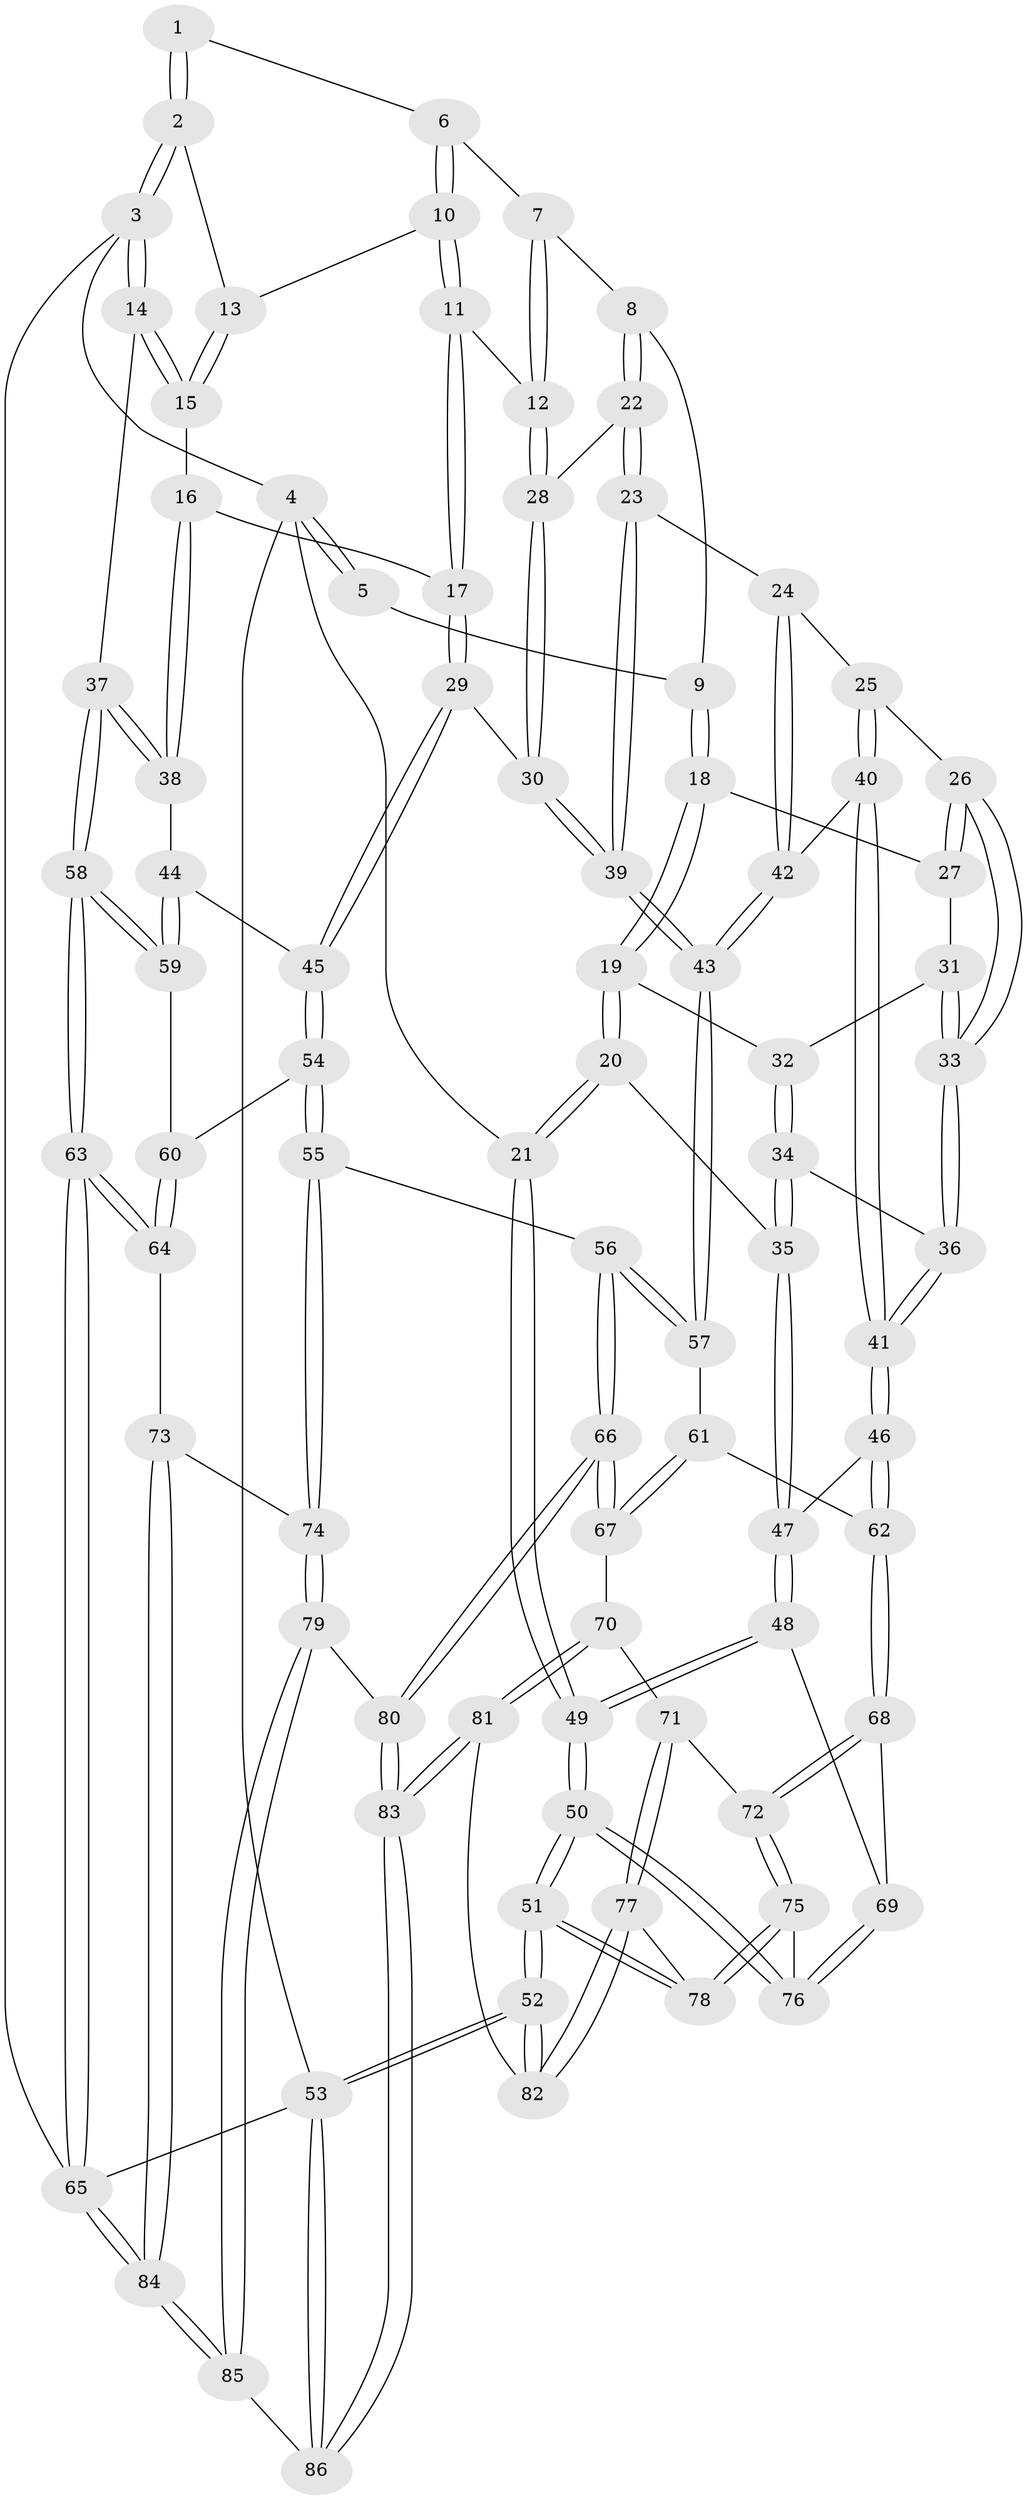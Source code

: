 // coarse degree distribution, {3: 0.057692307692307696, 5: 0.34615384615384615, 4: 0.4423076923076923, 6: 0.1346153846153846, 7: 0.019230769230769232}
// Generated by graph-tools (version 1.1) at 2025/52/02/27/25 19:52:42]
// undirected, 86 vertices, 212 edges
graph export_dot {
graph [start="1"]
  node [color=gray90,style=filled];
  1 [pos="+0.6393750516124775+0"];
  2 [pos="+1+0"];
  3 [pos="+1+0"];
  4 [pos="+0+0"];
  5 [pos="+0.11849143603531304+0"];
  6 [pos="+0.6375218243785397+0"];
  7 [pos="+0.4686582547739131+0.046046083245154155"];
  8 [pos="+0.3715690673782303+0.1235179717743358"];
  9 [pos="+0.30077833732437653+0.08248940108889226"];
  10 [pos="+0.6615416379697596+0"];
  11 [pos="+0.6664797238224414+0.08536112438469567"];
  12 [pos="+0.5202630102830691+0.19162278201741745"];
  13 [pos="+0.8954938934004797+0.07842846676604637"];
  14 [pos="+1+0"];
  15 [pos="+0.9056243530582936+0.1311956112198027"];
  16 [pos="+0.8970514975221245+0.1933068079043317"];
  17 [pos="+0.7441446112255731+0.22098339988684604"];
  18 [pos="+0.22666070035041666+0.18083536010887358"];
  19 [pos="+0.06571696946577119+0.15857671356387898"];
  20 [pos="+0.003948689008088066+0.12882824673560295"];
  21 [pos="+0+0"];
  22 [pos="+0.40523803047378365+0.19609089129709997"];
  23 [pos="+0.34958044151083423+0.2696510885524983"];
  24 [pos="+0.34692720286706136+0.2712061570620195"];
  25 [pos="+0.29920881024248286+0.27988825109707827"];
  26 [pos="+0.27950989035760526+0.27499619036197387"];
  27 [pos="+0.23221262765500778+0.21786402153074916"];
  28 [pos="+0.4868289416356265+0.22119656908276936"];
  29 [pos="+0.7212692514506156+0.31208843501104605"];
  30 [pos="+0.5186871140764528+0.2944846288306162"];
  31 [pos="+0.17802727510381036+0.2583747924721832"];
  32 [pos="+0.14870580981831227+0.25663835259034024"];
  33 [pos="+0.20592504365506786+0.32947242561856754"];
  34 [pos="+0.11767906295444583+0.3460553184597558"];
  35 [pos="+0.08289132013230967+0.353085430729728"];
  36 [pos="+0.18880752883647206+0.36050230343470047"];
  37 [pos="+1+0.3204974844770607"];
  38 [pos="+1+0.2823899579294775"];
  39 [pos="+0.4747421270331352+0.4103467044068172"];
  40 [pos="+0.273454662065929+0.45045639431766055"];
  41 [pos="+0.2519200161245349+0.46207455270768666"];
  42 [pos="+0.3500944747992626+0.4341075476971173"];
  43 [pos="+0.4719294144070286+0.4497012048822806"];
  44 [pos="+0.7626396400356797+0.3949373976140232"];
  45 [pos="+0.737522359008324+0.3935726373393154"];
  46 [pos="+0.2272811283942708+0.5114962742817679"];
  47 [pos="+0.07094831791749742+0.368008042295288"];
  48 [pos="+0+0.5373278514172842"];
  49 [pos="+0+0.545585011077498"];
  50 [pos="+0+1"];
  51 [pos="+0+1"];
  52 [pos="+0+1"];
  53 [pos="+0+1"];
  54 [pos="+0.6727917872621126+0.5344747569672526"];
  55 [pos="+0.6566784917411979+0.5623099144470106"];
  56 [pos="+0.6186764081847133+0.5630751680536035"];
  57 [pos="+0.48570338157971105+0.4693134275773273"];
  58 [pos="+1+0.38858304372575436"];
  59 [pos="+0.963501381456968+0.47012455192989616"];
  60 [pos="+0.9404165895866476+0.5043847642495427"];
  61 [pos="+0.3951497565416147+0.5502369303083605"];
  62 [pos="+0.21594616890890395+0.5414581370206947"];
  63 [pos="+1+0.7315347327424673"];
  64 [pos="+0.8570508188305052+0.7261344539132368"];
  65 [pos="+1+1"];
  66 [pos="+0.4675822708119759+0.7128634645870322"];
  67 [pos="+0.3601693519739395+0.6769379422470845"];
  68 [pos="+0.20017036002262598+0.5672448945847145"];
  69 [pos="+0.0541997824165284+0.5803911228707732"];
  70 [pos="+0.34217423486059495+0.6772160602398792"];
  71 [pos="+0.26859587807289853+0.6456636422710469"];
  72 [pos="+0.23977153054080932+0.626194888347295"];
  73 [pos="+0.8132802842841231+0.7395980831666576"];
  74 [pos="+0.8012600390033141+0.7364163518409143"];
  75 [pos="+0.16042123583295703+0.7989668086910579"];
  76 [pos="+0.11427473596338049+0.785574144553147"];
  77 [pos="+0.2387836370056835+0.8767155592507296"];
  78 [pos="+0.19070075088437563+0.8329081611893575"];
  79 [pos="+0.617796758406342+0.9043588073846782"];
  80 [pos="+0.47673261966883484+0.838248272147241"];
  81 [pos="+0.2787240679680006+0.8948781865114119"];
  82 [pos="+0.24134199314038404+0.8799670124396524"];
  83 [pos="+0.3319667060224763+0.9386346950447524"];
  84 [pos="+1+1"];
  85 [pos="+0.6465930340771869+1"];
  86 [pos="+0.3497425313469394+1"];
  1 -- 2;
  1 -- 2;
  1 -- 6;
  2 -- 3;
  2 -- 3;
  2 -- 13;
  3 -- 4;
  3 -- 14;
  3 -- 14;
  3 -- 65;
  4 -- 5;
  4 -- 5;
  4 -- 21;
  4 -- 53;
  5 -- 9;
  6 -- 7;
  6 -- 10;
  6 -- 10;
  7 -- 8;
  7 -- 12;
  7 -- 12;
  8 -- 9;
  8 -- 22;
  8 -- 22;
  9 -- 18;
  9 -- 18;
  10 -- 11;
  10 -- 11;
  10 -- 13;
  11 -- 12;
  11 -- 17;
  11 -- 17;
  12 -- 28;
  12 -- 28;
  13 -- 15;
  13 -- 15;
  14 -- 15;
  14 -- 15;
  14 -- 37;
  15 -- 16;
  16 -- 17;
  16 -- 38;
  16 -- 38;
  17 -- 29;
  17 -- 29;
  18 -- 19;
  18 -- 19;
  18 -- 27;
  19 -- 20;
  19 -- 20;
  19 -- 32;
  20 -- 21;
  20 -- 21;
  20 -- 35;
  21 -- 49;
  21 -- 49;
  22 -- 23;
  22 -- 23;
  22 -- 28;
  23 -- 24;
  23 -- 39;
  23 -- 39;
  24 -- 25;
  24 -- 42;
  24 -- 42;
  25 -- 26;
  25 -- 40;
  25 -- 40;
  26 -- 27;
  26 -- 27;
  26 -- 33;
  26 -- 33;
  27 -- 31;
  28 -- 30;
  28 -- 30;
  29 -- 30;
  29 -- 45;
  29 -- 45;
  30 -- 39;
  30 -- 39;
  31 -- 32;
  31 -- 33;
  31 -- 33;
  32 -- 34;
  32 -- 34;
  33 -- 36;
  33 -- 36;
  34 -- 35;
  34 -- 35;
  34 -- 36;
  35 -- 47;
  35 -- 47;
  36 -- 41;
  36 -- 41;
  37 -- 38;
  37 -- 38;
  37 -- 58;
  37 -- 58;
  38 -- 44;
  39 -- 43;
  39 -- 43;
  40 -- 41;
  40 -- 41;
  40 -- 42;
  41 -- 46;
  41 -- 46;
  42 -- 43;
  42 -- 43;
  43 -- 57;
  43 -- 57;
  44 -- 45;
  44 -- 59;
  44 -- 59;
  45 -- 54;
  45 -- 54;
  46 -- 47;
  46 -- 62;
  46 -- 62;
  47 -- 48;
  47 -- 48;
  48 -- 49;
  48 -- 49;
  48 -- 69;
  49 -- 50;
  49 -- 50;
  50 -- 51;
  50 -- 51;
  50 -- 76;
  50 -- 76;
  51 -- 52;
  51 -- 52;
  51 -- 78;
  51 -- 78;
  52 -- 53;
  52 -- 53;
  52 -- 82;
  52 -- 82;
  53 -- 86;
  53 -- 86;
  53 -- 65;
  54 -- 55;
  54 -- 55;
  54 -- 60;
  55 -- 56;
  55 -- 74;
  55 -- 74;
  56 -- 57;
  56 -- 57;
  56 -- 66;
  56 -- 66;
  57 -- 61;
  58 -- 59;
  58 -- 59;
  58 -- 63;
  58 -- 63;
  59 -- 60;
  60 -- 64;
  60 -- 64;
  61 -- 62;
  61 -- 67;
  61 -- 67;
  62 -- 68;
  62 -- 68;
  63 -- 64;
  63 -- 64;
  63 -- 65;
  63 -- 65;
  64 -- 73;
  65 -- 84;
  65 -- 84;
  66 -- 67;
  66 -- 67;
  66 -- 80;
  66 -- 80;
  67 -- 70;
  68 -- 69;
  68 -- 72;
  68 -- 72;
  69 -- 76;
  69 -- 76;
  70 -- 71;
  70 -- 81;
  70 -- 81;
  71 -- 72;
  71 -- 77;
  71 -- 77;
  72 -- 75;
  72 -- 75;
  73 -- 74;
  73 -- 84;
  73 -- 84;
  74 -- 79;
  74 -- 79;
  75 -- 76;
  75 -- 78;
  75 -- 78;
  77 -- 78;
  77 -- 82;
  77 -- 82;
  79 -- 80;
  79 -- 85;
  79 -- 85;
  80 -- 83;
  80 -- 83;
  81 -- 82;
  81 -- 83;
  81 -- 83;
  83 -- 86;
  83 -- 86;
  84 -- 85;
  84 -- 85;
  85 -- 86;
}

